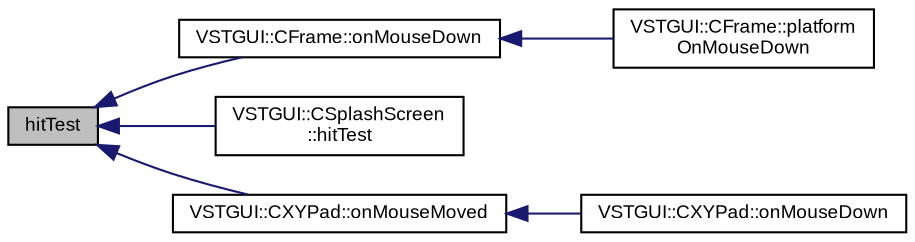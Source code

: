 digraph "hitTest"
{
  bgcolor="transparent";
  edge [fontname="Arial",fontsize="9",labelfontname="Arial",labelfontsize="9"];
  node [fontname="Arial",fontsize="9",shape=record];
  rankdir="LR";
  Node1 [label="hitTest",height=0.2,width=0.4,color="black", fillcolor="grey75", style="filled" fontcolor="black"];
  Node1 -> Node2 [dir="back",color="midnightblue",fontsize="9",style="solid",fontname="Arial"];
  Node2 [label="VSTGUI::CFrame::onMouseDown",height=0.2,width=0.4,color="black",URL="$class_v_s_t_g_u_i_1_1_c_frame.html#af5e4151d575380ad56bf87893631f03d",tooltip="called when a mouse down event occurs "];
  Node2 -> Node3 [dir="back",color="midnightblue",fontsize="9",style="solid",fontname="Arial"];
  Node3 [label="VSTGUI::CFrame::platform\lOnMouseDown",height=0.2,width=0.4,color="black",URL="$class_v_s_t_g_u_i_1_1_c_frame.html#a507648489acc6bca8cec757b94f1256d"];
  Node1 -> Node4 [dir="back",color="midnightblue",fontsize="9",style="solid",fontname="Arial"];
  Node4 [label="VSTGUI::CSplashScreen\l::hitTest",height=0.2,width=0.4,color="black",URL="$class_v_s_t_g_u_i_1_1_c_splash_screen.html#a64e2c0bdb7ef05c4554f70217c675726",tooltip="check if where hits this view "];
  Node1 -> Node5 [dir="back",color="midnightblue",fontsize="9",style="solid",fontname="Arial"];
  Node5 [label="VSTGUI::CXYPad::onMouseMoved",height=0.2,width=0.4,color="black",URL="$class_v_s_t_g_u_i_1_1_c_x_y_pad.html#ac8855959285a9555faaa8b0313e07027",tooltip="called when a mouse move event occurs "];
  Node5 -> Node6 [dir="back",color="midnightblue",fontsize="9",style="solid",fontname="Arial"];
  Node6 [label="VSTGUI::CXYPad::onMouseDown",height=0.2,width=0.4,color="black",URL="$class_v_s_t_g_u_i_1_1_c_x_y_pad.html#af5e4151d575380ad56bf87893631f03d",tooltip="called when a mouse down event occurs "];
}
